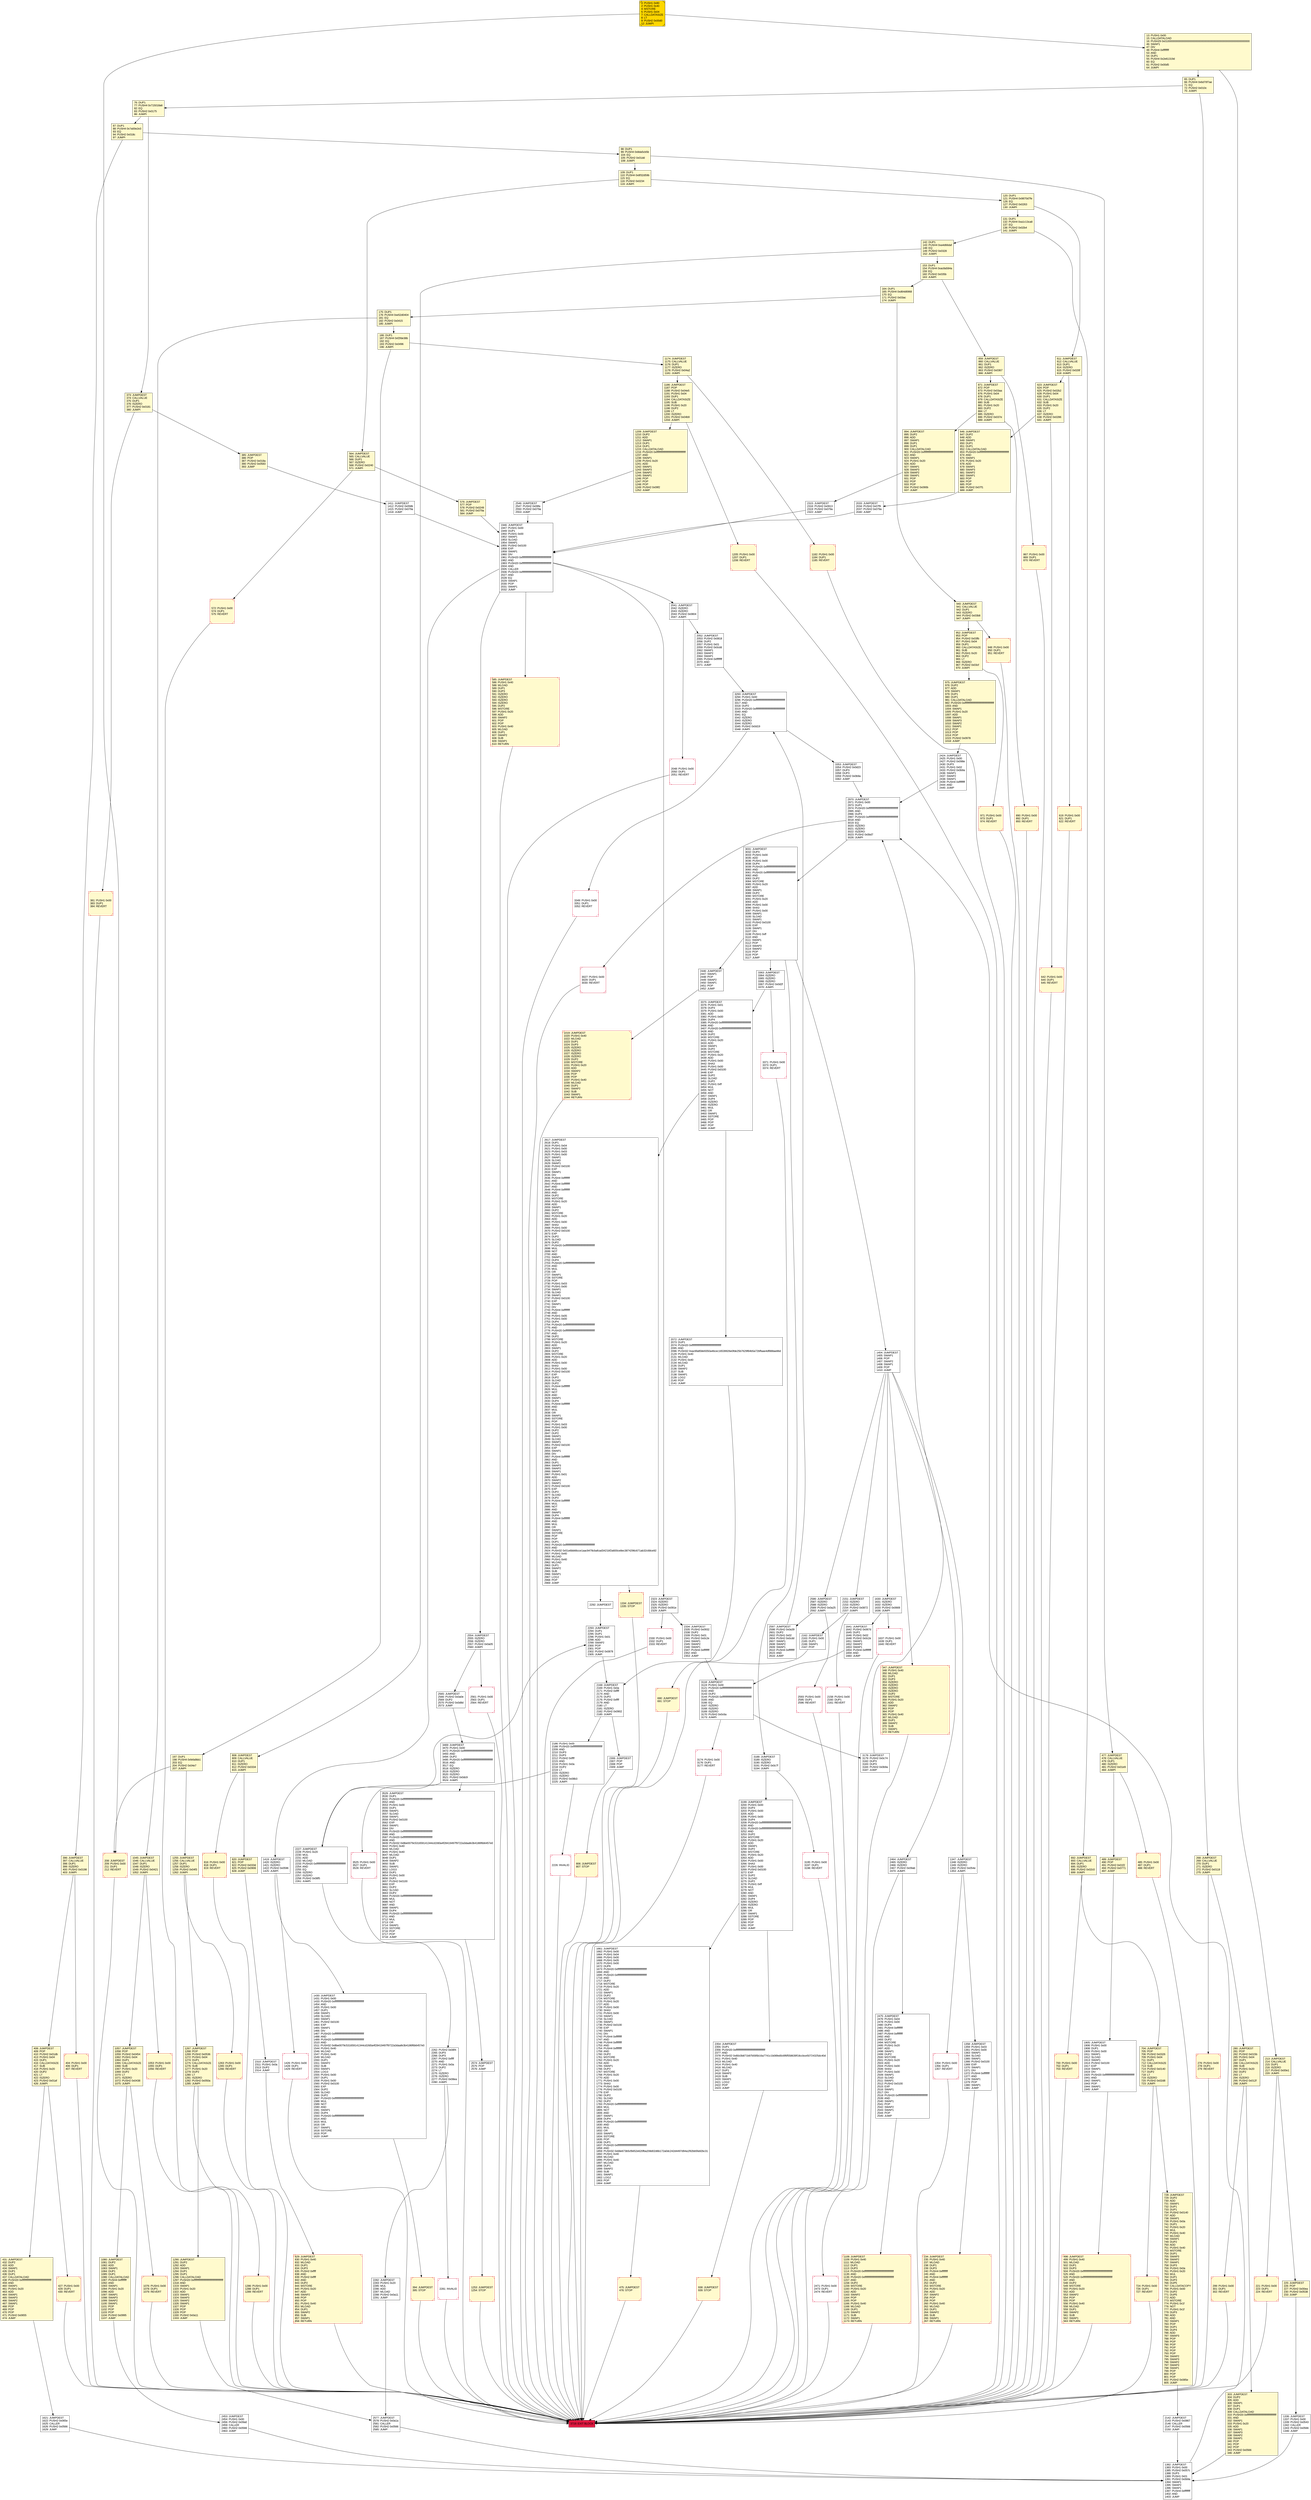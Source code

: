 digraph G {
bgcolor=transparent rankdir=UD;
node [shape=box style=filled color=black fillcolor=white fontname=arial fontcolor=black];
894 [label="894: JUMPDEST\l895: DUP2\l896: ADD\l897: SWAP1\l898: DUP1\l899: DUP1\l900: CALLDATALOAD\l901: PUSH20 0xffffffffffffffffffffffffffffffffffffffff\l922: AND\l923: SWAP1\l924: PUSH1 0x20\l926: ADD\l927: SWAP1\l928: SWAP3\l929: SWAP2\l930: SWAP1\l931: POP\l932: POP\l933: POP\l934: PUSH2 0x090b\l937: JUMP\l" fillcolor=lemonchiffon ];
2424 [label="2424: JUMPDEST\l2425: PUSH1 0x00\l2427: PUSH2 0x098e\l2430: DUP3\l2431: PUSH1 0x02\l2433: PUSH2 0x0b9a\l2436: SWAP1\l2437: SWAP2\l2438: SWAP1\l2439: PUSH4 0xffffffff\l2444: AND\l2445: JUMP\l" ];
1186 [label="1186: JUMPDEST\l1187: POP\l1188: PUSH2 0x04e5\l1191: PUSH1 0x04\l1193: DUP1\l1194: CALLDATASIZE\l1195: SUB\l1196: PUSH1 0x20\l1198: DUP2\l1199: LT\l1200: ISZERO\l1201: PUSH2 0x04b9\l1204: JUMPI\l" fillcolor=lemonchiffon ];
2471 [label="2471: PUSH1 0x00\l2473: DUP1\l2474: REVERT\l" shape=Msquare color=crimson ];
213 [label="213: JUMPDEST\l214: CALLVALUE\l215: DUP1\l216: ISZERO\l217: PUSH2 0x00e1\l220: JUMPI\l" fillcolor=lemonchiffon ];
1108 [label="1108: JUMPDEST\l1109: PUSH1 0x40\l1111: MLOAD\l1112: DUP1\l1113: DUP3\l1114: PUSH20 0xffffffffffffffffffffffffffffffffffffffff\l1135: AND\l1136: PUSH20 0xffffffffffffffffffffffffffffffffffffffff\l1157: AND\l1158: DUP2\l1159: MSTORE\l1160: PUSH1 0x20\l1162: ADD\l1163: SWAP2\l1164: POP\l1165: POP\l1166: PUSH1 0x40\l1168: MLOAD\l1169: DUP1\l1170: SWAP2\l1171: SUB\l1172: SWAP1\l1173: RETURN\l" fillcolor=lemonchiffon shape=Msquare color=crimson ];
1358 [label="1358: JUMPDEST\l1359: PUSH1 0x03\l1361: PUSH1 0x00\l1363: SWAP1\l1364: SLOAD\l1365: SWAP1\l1366: PUSH2 0x0100\l1369: EXP\l1370: SWAP1\l1371: DIV\l1372: PUSH4 0xffffffff\l1377: AND\l1378: SWAP1\l1379: POP\l1380: SWAP1\l1381: JUMP\l" ];
427 [label="427: PUSH1 0x00\l429: DUP1\l430: REVERT\l" fillcolor=lemonchiffon shape=Msquare color=crimson ];
820 [label="820: JUMPDEST\l821: POP\l822: PUSH2 0x033d\l825: PUSH2 0x0906\l828: JUMP\l" fillcolor=lemonchiffon ];
2041 [label="2041: JUMPDEST\l2042: ISZERO\l2043: ISZERO\l2044: PUSH2 0x0804\l2047: JUMPI\l" ];
2262 [label="2262: PUSH2 0x08f4\l2265: DUP3\l2266: DUP3\l2267: PUSH2 0xffff\l2270: AND\l2271: PUSH1 0x0a\l2273: DUP2\l2274: LT\l2275: ISZERO\l2276: ISZERO\l2277: PUSH2 0x08ea\l2280: JUMPI\l" ];
197 [label="197: DUP1\l198: PUSH4 0xfefa9bb1\l203: EQ\l204: PUSH2 0x04e7\l207: JUMPI\l" fillcolor=lemonchiffon ];
2226 [label="2226: INVALID\l" shape=Msquare color=crimson ];
1205 [label="1205: PUSH1 0x00\l1207: DUP1\l1208: REVERT\l" fillcolor=lemonchiffon shape=Msquare color=crimson ];
948 [label="948: PUSH1 0x00\l950: DUP1\l951: REVERT\l" fillcolor=lemonchiffon shape=Msquare color=crimson ];
2162 [label="2162: JUMPDEST\l2163: PUSH1 0x00\l2165: DUP1\l2166: SWAP1\l2167: POP\l" ];
700 [label="700: PUSH1 0x00\l702: DUP1\l703: REVERT\l" fillcolor=lemonchiffon shape=Msquare color=crimson ];
394 [label="394: JUMPDEST\l395: STOP\l" fillcolor=lemonchiffon shape=Msquare color=crimson ];
642 [label="642: PUSH1 0x00\l644: DUP1\l645: REVERT\l" fillcolor=lemonchiffon shape=Msquare color=crimson ];
1946 [label="1946: JUMPDEST\l1947: PUSH1 0x00\l1949: DUP1\l1950: PUSH1 0x00\l1952: SWAP1\l1953: SLOAD\l1954: SWAP1\l1955: PUSH2 0x0100\l1958: EXP\l1959: SWAP1\l1960: DIV\l1961: PUSH20 0xffffffffffffffffffffffffffffffffffffffff\l1982: AND\l1983: PUSH20 0xffffffffffffffffffffffffffffffffffffffff\l2004: AND\l2005: CALLER\l2006: PUSH20 0xffffffffffffffffffffffffffffffffffffffff\l2027: AND\l2028: EQ\l2029: SWAP1\l2030: POP\l2031: SWAP1\l2032: JUMP\l" ];
2072 [label="2072: JUMPDEST\l2073: DUP1\l2074: PUSH20 0xffffffffffffffffffffffffffffffffffffffff\l2095: AND\l2096: PUSH32 0xac6fa858e9350a46cec16539926e0fde25b7629f84b5a72bffaae4df888ae86d\l2129: PUSH1 0x40\l2131: MLOAD\l2132: PUSH1 0x40\l2134: MLOAD\l2135: DUP1\l2136: SWAP2\l2137: SUB\l2138: SWAP1\l2139: LOG2\l2140: POP\l2141: JUMP\l" ];
2446 [label="2446: JUMPDEST\l2447: SWAP1\l2448: POP\l2449: SWAP2\l2450: SWAP1\l2451: POP\l2452: JUMP\l" ];
859 [label="859: JUMPDEST\l860: CALLVALUE\l861: DUP1\l862: ISZERO\l863: PUSH2 0x0367\l866: JUMPI\l" fillcolor=lemonchiffon ];
225 [label="225: JUMPDEST\l226: POP\l227: PUSH2 0x00ea\l230: PUSH2 0x0538\l233: JUMP\l" fillcolor=lemonchiffon ];
690 [label="690: JUMPDEST\l691: STOP\l" fillcolor=lemonchiffon shape=Msquare color=crimson ];
2574 [label="2574: JUMPDEST\l2575: POP\l2576: JUMP\l" ];
1267 [label="1267: JUMPDEST\l1268: POP\l1269: PUSH2 0x0536\l1272: PUSH1 0x04\l1274: DUP1\l1275: CALLDATASIZE\l1276: SUB\l1277: PUSH1 0x20\l1279: DUP2\l1280: LT\l1281: ISZERO\l1282: PUSH2 0x050a\l1285: JUMPI\l" fillcolor=lemonchiffon ];
373 [label="373: JUMPDEST\l374: CALLVALUE\l375: DUP1\l376: ISZERO\l377: PUSH2 0x0181\l380: JUMPI\l" fillcolor=lemonchiffon ];
3353 [label="3353: JUMPDEST\l3354: PUSH2 0x0d23\l3357: DUP3\l3358: DUP3\l3359: PUSH2 0x0b9a\l3362: JUMP\l" ];
1174 [label="1174: JUMPDEST\l1175: CALLVALUE\l1176: DUP1\l1177: ISZERO\l1178: PUSH2 0x04a2\l1181: JUMPI\l" fillcolor=lemonchiffon ];
611 [label="611: JUMPDEST\l612: CALLVALUE\l613: DUP1\l614: ISZERO\l615: PUSH2 0x026f\l618: JUMPI\l" fillcolor=lemonchiffon ];
1426 [label="1426: PUSH1 0x00\l1428: DUP1\l1429: REVERT\l" shape=Msquare color=crimson ];
1411 [label="1411: JUMPDEST\l1412: PUSH2 0x058b\l1415: PUSH2 0x079a\l1418: JUMP\l" ];
404 [label="404: PUSH1 0x00\l406: DUP1\l407: REVERT\l" fillcolor=lemonchiffon shape=Msquare color=crimson ];
952 [label="952: JUMPDEST\l953: POP\l954: PUSH2 0x03fb\l957: PUSH1 0x04\l959: DUP1\l960: CALLDATASIZE\l961: SUB\l962: PUSH1 0x20\l964: DUP2\l965: LT\l966: ISZERO\l967: PUSH2 0x03cf\l970: JUMPI\l" fillcolor=lemonchiffon ];
2292 [label="2292: JUMPDEST\l" ];
268 [label="268: JUMPDEST\l269: CALLVALUE\l270: DUP1\l271: ISZERO\l272: PUSH2 0x0118\l275: JUMPI\l" fillcolor=lemonchiffon ];
109 [label="109: DUP1\l110: PUSH4 0x8f32d59b\l115: EQ\l116: PUSH2 0x0234\l119: JUMPI\l" fillcolor=lemonchiffon ];
576 [label="576: JUMPDEST\l577: POP\l578: PUSH2 0x0249\l581: PUSH2 0x079a\l584: JUMP\l" fillcolor=lemonchiffon ];
938 [label="938: JUMPDEST\l939: STOP\l" fillcolor=lemonchiffon shape=Msquare color=crimson ];
1290 [label="1290: JUMPDEST\l1291: DUP2\l1292: ADD\l1293: SWAP1\l1294: DUP1\l1295: DUP1\l1296: CALLDATALOAD\l1297: PUSH20 0xffffffffffffffffffffffffffffffffffffffff\l1318: AND\l1319: SWAP1\l1320: PUSH1 0x20\l1322: ADD\l1323: SWAP1\l1324: SWAP3\l1325: SWAP2\l1326: SWAP1\l1327: POP\l1328: POP\l1329: POP\l1330: PUSH2 0x0a11\l1333: JUMP\l" fillcolor=lemonchiffon ];
1182 [label="1182: PUSH1 0x00\l1184: DUP1\l1185: REVERT\l" fillcolor=lemonchiffon shape=Msquare color=crimson ];
65 [label="65: DUP1\l66: PUSH4 0x6d70f7ae\l71: EQ\l72: PUSH2 0x010c\l75: JUMPI\l" fillcolor=lemonchiffon ];
975 [label="975: JUMPDEST\l976: DUP2\l977: ADD\l978: SWAP1\l979: DUP1\l980: DUP1\l981: CALLDATALOAD\l982: PUSH20 0xffffffffffffffffffffffffffffffffffffffff\l1003: AND\l1004: SWAP1\l1005: PUSH1 0x20\l1007: ADD\l1008: SWAP1\l1009: SWAP3\l1010: SWAP2\l1011: SWAP1\l1012: POP\l1013: POP\l1014: POP\l1015: PUSH2 0x0978\l1018: JUMP\l" fillcolor=lemonchiffon ];
485 [label="485: PUSH1 0x00\l487: DUP1\l488: REVERT\l" fillcolor=lemonchiffon shape=Msquare color=crimson ];
2475 [label="2475: JUMPDEST\l2476: PUSH1 0x04\l2478: PUSH1 0x00\l2480: DUP4\l2481: PUSH4 0xffffffff\l2486: AND\l2487: PUSH4 0xffffffff\l2492: AND\l2493: DUP2\l2494: MSTORE\l2495: PUSH1 0x20\l2497: ADD\l2498: SWAP1\l2499: DUP2\l2500: MSTORE\l2501: PUSH1 0x20\l2503: ADD\l2504: PUSH1 0x00\l2506: SHA3\l2507: PUSH1 0x00\l2509: SWAP1\l2510: SLOAD\l2511: SWAP1\l2512: PUSH2 0x0100\l2515: EXP\l2516: SWAP1\l2517: DIV\l2518: PUSH20 0xffffffffffffffffffffffffffffffffffffffff\l2539: AND\l2540: SWAP1\l2541: POP\l2542: SWAP2\l2543: SWAP1\l2544: POP\l2545: JUMP\l" ];
234 [label="234: JUMPDEST\l235: PUSH1 0x40\l237: MLOAD\l238: DUP1\l239: DUP3\l240: PUSH4 0xffffffff\l245: AND\l246: PUSH4 0xffffffff\l251: AND\l252: DUP2\l253: MSTORE\l254: PUSH1 0x20\l256: ADD\l257: SWAP2\l258: POP\l259: POP\l260: PUSH1 0x40\l262: MLOAD\l263: DUP1\l264: SWAP2\l265: SUB\l266: SWAP1\l267: RETURN\l" fillcolor=lemonchiffon shape=Msquare color=crimson ];
2306 [label="2306: JUMPDEST\l2307: POP\l2308: POP\l2309: JUMP\l" ];
186 [label="186: DUP1\l187: PUSH4 0xf2fde38b\l192: EQ\l193: PUSH2 0x0496\l196: JUMPI\l" fillcolor=lemonchiffon ];
1057 [label="1057: JUMPDEST\l1058: POP\l1059: PUSH2 0x0454\l1062: PUSH1 0x04\l1064: DUP1\l1065: CALLDATASIZE\l1066: SUB\l1067: PUSH1 0x20\l1069: DUP2\l1070: LT\l1071: ISZERO\l1072: PUSH2 0x0438\l1075: JUMPI\l" fillcolor=lemonchiffon ];
1263 [label="1263: PUSH1 0x00\l1265: DUP1\l1266: REVERT\l" fillcolor=lemonchiffon shape=Msquare color=crimson ];
475 [label="475: JUMPDEST\l476: STOP\l" fillcolor=lemonchiffon shape=Msquare color=crimson ];
3031 [label="3031: JUMPDEST\l3032: DUP3\l3033: PUSH1 0x00\l3035: ADD\l3036: PUSH1 0x00\l3038: DUP4\l3039: PUSH20 0xffffffffffffffffffffffffffffffffffffffff\l3060: AND\l3061: PUSH20 0xffffffffffffffffffffffffffffffffffffffff\l3082: AND\l3083: DUP2\l3084: MSTORE\l3085: PUSH1 0x20\l3087: ADD\l3088: SWAP1\l3089: DUP2\l3090: MSTORE\l3091: PUSH1 0x20\l3093: ADD\l3094: PUSH1 0x00\l3096: SHA3\l3097: PUSH1 0x00\l3099: SWAP1\l3100: SLOAD\l3101: SWAP1\l3102: PUSH2 0x0100\l3105: EXP\l3106: SWAP1\l3107: DIV\l3108: PUSH1 0xff\l3110: AND\l3111: SWAP1\l3112: POP\l3113: SWAP3\l3114: SWAP2\l3115: POP\l3116: POP\l3117: JUMP\l" ];
1661 [label="1661: JUMPDEST\l1662: PUSH1 0x00\l1664: PUSH1 0x04\l1666: PUSH1 0x00\l1668: PUSH1 0x05\l1670: PUSH1 0x00\l1672: DUP6\l1673: PUSH20 0xffffffffffffffffffffffffffffffffffffffff\l1694: AND\l1695: PUSH20 0xffffffffffffffffffffffffffffffffffffffff\l1716: AND\l1717: DUP2\l1718: MSTORE\l1719: PUSH1 0x20\l1721: ADD\l1722: SWAP1\l1723: DUP2\l1724: MSTORE\l1725: PUSH1 0x20\l1727: ADD\l1728: PUSH1 0x00\l1730: SHA3\l1731: PUSH1 0x00\l1733: SWAP1\l1734: SLOAD\l1735: SWAP1\l1736: PUSH2 0x0100\l1739: EXP\l1740: SWAP1\l1741: DIV\l1742: PUSH4 0xffffffff\l1747: AND\l1748: PUSH4 0xffffffff\l1753: AND\l1754: PUSH4 0xffffffff\l1759: AND\l1760: DUP2\l1761: MSTORE\l1762: PUSH1 0x20\l1764: ADD\l1765: SWAP1\l1766: DUP2\l1767: MSTORE\l1768: PUSH1 0x20\l1770: ADD\l1771: PUSH1 0x00\l1773: SHA3\l1774: PUSH1 0x00\l1776: PUSH2 0x0100\l1779: EXP\l1780: DUP2\l1781: SLOAD\l1782: DUP2\l1783: PUSH20 0xffffffffffffffffffffffffffffffffffffffff\l1804: MUL\l1805: NOT\l1806: AND\l1807: SWAP1\l1808: DUP4\l1809: PUSH20 0xffffffffffffffffffffffffffffffffffffffff\l1830: AND\l1831: MUL\l1832: OR\l1833: SWAP1\l1834: SSTORE\l1835: POP\l1836: DUP1\l1837: PUSH20 0xffffffffffffffffffffffffffffffffffffffff\l1858: AND\l1859: PUSH32 0x68e673b5cfb652e620fba208d02d6b172a0dc242d4497d94a1f92bb5fa92bc31\l1892: PUSH1 0x40\l1894: MLOAD\l1895: PUSH1 0x40\l1897: MLOAD\l1898: DUP1\l1899: SWAP2\l1900: SUB\l1901: SWAP1\l1902: LOG2\l1903: POP\l1904: JUMP\l" ];
2293 [label="2293: JUMPDEST\l2294: DUP1\l2295: DUP1\l2296: PUSH1 0x01\l2298: ADD\l2299: SWAP2\l2300: POP\l2301: POP\l2302: PUSH2 0x0878\l2305: JUMP\l" ];
2546 [label="2546: JUMPDEST\l2547: PUSH2 0x09fa\l2550: PUSH2 0x079a\l2553: JUMP\l" ];
2142 [label="2142: JUMPDEST\l2143: PUSH2 0x0867\l2146: CALLER\l2147: PUSH2 0x0566\l2150: JUMP\l" ];
2281 [label="2281: INVALID\l" shape=Msquare color=crimson ];
1336 [label="1336: JUMPDEST\l1337: PUSH1 0x00\l1339: PUSH2 0x0543\l1342: CALLER\l1343: PUSH2 0x0566\l1346: JUMP\l" ];
3199 [label="3199: JUMPDEST\l3200: PUSH1 0x00\l3202: DUP3\l3203: PUSH1 0x00\l3205: ADD\l3206: PUSH1 0x00\l3208: DUP4\l3209: PUSH20 0xffffffffffffffffffffffffffffffffffffffff\l3230: AND\l3231: PUSH20 0xffffffffffffffffffffffffffffffffffffffff\l3252: AND\l3253: DUP2\l3254: MSTORE\l3255: PUSH1 0x20\l3257: ADD\l3258: SWAP1\l3259: DUP2\l3260: MSTORE\l3261: PUSH1 0x20\l3263: ADD\l3264: PUSH1 0x00\l3266: SHA3\l3267: PUSH1 0x00\l3269: PUSH2 0x0100\l3272: EXP\l3273: DUP2\l3274: SLOAD\l3275: DUP2\l3276: PUSH1 0xff\l3278: MUL\l3279: NOT\l3280: AND\l3281: SWAP1\l3282: DUP4\l3283: ISZERO\l3284: ISZERO\l3285: MUL\l3286: OR\l3287: SWAP1\l3288: SSTORE\l3289: POP\l3290: POP\l3291: POP\l3292: JUMP\l" ];
2554 [label="2554: JUMPDEST\l2555: ISZERO\l2556: ISZERO\l2557: PUSH2 0x0a05\l2560: JUMPI\l" ];
0 [label="0: PUSH1 0x80\l2: PUSH1 0x40\l4: MSTORE\l5: PUSH1 0x04\l7: CALLDATASIZE\l8: LT\l9: PUSH2 0x00d0\l12: JUMPI\l" fillcolor=lemonchiffon shape=Msquare fillcolor=gold ];
3525 [label="3525: PUSH1 0x00\l3527: DUP1\l3528: REVERT\l" shape=Msquare color=crimson ];
2565 [label="2565: JUMPDEST\l2566: PUSH2 0x0a0e\l2569: DUP2\l2570: PUSH2 0x0d8d\l2573: JUMP\l" ];
347 [label="347: JUMPDEST\l348: PUSH1 0x40\l350: MLOAD\l351: DUP1\l352: DUP3\l353: ISZERO\l354: ISZERO\l355: ISZERO\l356: ISZERO\l357: DUP2\l358: MSTORE\l359: PUSH1 0x20\l361: ADD\l362: SWAP2\l363: POP\l364: POP\l365: PUSH1 0x40\l367: MLOAD\l368: DUP1\l369: SWAP2\l370: SUB\l371: SWAP1\l372: RETURN\l" fillcolor=lemonchiffon shape=Msquare color=crimson ];
2033 [label="2033: JUMPDEST\l2034: PUSH2 0x07f9\l2037: PUSH2 0x079a\l2040: JUMP\l" ];
971 [label="971: PUSH1 0x00\l973: DUP1\l974: REVERT\l" fillcolor=lemonchiffon shape=Msquare color=crimson ];
829 [label="829: JUMPDEST\l830: PUSH1 0x40\l832: MLOAD\l833: DUP1\l834: DUP3\l835: PUSH2 0xffff\l838: AND\l839: PUSH2 0xffff\l842: AND\l843: DUP2\l844: MSTORE\l845: PUSH1 0x20\l847: ADD\l848: SWAP2\l849: POP\l850: POP\l851: PUSH1 0x40\l853: MLOAD\l854: DUP1\l855: SWAP2\l856: SUB\l857: SWAP1\l858: RETURN\l" fillcolor=lemonchiffon shape=Msquare color=crimson ];
3469 [label="3469: JUMPDEST\l3470: PUSH1 0x00\l3472: PUSH20 0xffffffffffffffffffffffffffffffffffffffff\l3493: AND\l3494: DUP2\l3495: PUSH20 0xffffffffffffffffffffffffffffffffffffffff\l3516: AND\l3517: EQ\l3518: ISZERO\l3519: ISZERO\l3520: ISZERO\l3521: PUSH2 0x0dc9\l3524: JUMPI\l" ];
2617 [label="2617: JUMPDEST\l2618: DUP1\l2619: PUSH1 0x04\l2621: PUSH1 0x00\l2623: PUSH1 0x03\l2625: PUSH1 0x00\l2627: SWAP1\l2628: SLOAD\l2629: SWAP1\l2630: PUSH2 0x0100\l2633: EXP\l2634: SWAP1\l2635: DIV\l2636: PUSH4 0xffffffff\l2641: AND\l2642: PUSH4 0xffffffff\l2647: AND\l2648: PUSH4 0xffffffff\l2653: AND\l2654: DUP2\l2655: MSTORE\l2656: PUSH1 0x20\l2658: ADD\l2659: SWAP1\l2660: DUP2\l2661: MSTORE\l2662: PUSH1 0x20\l2664: ADD\l2665: PUSH1 0x00\l2667: SHA3\l2668: PUSH1 0x00\l2670: PUSH2 0x0100\l2673: EXP\l2674: DUP2\l2675: SLOAD\l2676: DUP2\l2677: PUSH20 0xffffffffffffffffffffffffffffffffffffffff\l2698: MUL\l2699: NOT\l2700: AND\l2701: SWAP1\l2702: DUP4\l2703: PUSH20 0xffffffffffffffffffffffffffffffffffffffff\l2724: AND\l2725: MUL\l2726: OR\l2727: SWAP1\l2728: SSTORE\l2729: POP\l2730: PUSH1 0x03\l2732: PUSH1 0x00\l2734: SWAP1\l2735: SLOAD\l2736: SWAP1\l2737: PUSH2 0x0100\l2740: EXP\l2741: SWAP1\l2742: DIV\l2743: PUSH4 0xffffffff\l2748: AND\l2749: PUSH1 0x05\l2751: PUSH1 0x00\l2753: DUP4\l2754: PUSH20 0xffffffffffffffffffffffffffffffffffffffff\l2775: AND\l2776: PUSH20 0xffffffffffffffffffffffffffffffffffffffff\l2797: AND\l2798: DUP2\l2799: MSTORE\l2800: PUSH1 0x20\l2802: ADD\l2803: SWAP1\l2804: DUP2\l2805: MSTORE\l2806: PUSH1 0x20\l2808: ADD\l2809: PUSH1 0x00\l2811: SHA3\l2812: PUSH1 0x00\l2814: PUSH2 0x0100\l2817: EXP\l2818: DUP2\l2819: SLOAD\l2820: DUP2\l2821: PUSH4 0xffffffff\l2826: MUL\l2827: NOT\l2828: AND\l2829: SWAP1\l2830: DUP4\l2831: PUSH4 0xffffffff\l2836: AND\l2837: MUL\l2838: OR\l2839: SWAP1\l2840: SSTORE\l2841: POP\l2842: PUSH1 0x03\l2844: PUSH1 0x00\l2846: DUP2\l2847: DUP2\l2848: SWAP1\l2849: SLOAD\l2850: SWAP1\l2851: PUSH2 0x0100\l2854: EXP\l2855: SWAP1\l2856: DIV\l2857: PUSH4 0xffffffff\l2862: AND\l2863: DUP1\l2864: SWAP3\l2865: SWAP2\l2866: SWAP1\l2867: PUSH1 0x01\l2869: ADD\l2870: SWAP2\l2871: SWAP1\l2872: PUSH2 0x0100\l2875: EXP\l2876: DUP2\l2877: SLOAD\l2878: DUP2\l2879: PUSH4 0xffffffff\l2884: MUL\l2885: NOT\l2886: AND\l2887: SWAP1\l2888: DUP4\l2889: PUSH4 0xffffffff\l2894: AND\l2895: MUL\l2896: OR\l2897: SWAP1\l2898: SSTORE\l2899: POP\l2900: POP\l2901: DUP1\l2902: PUSH20 0xffffffffffffffffffffffffffffffffffffffff\l2923: AND\l2924: PUSH32 0x51e6bb66cce1aac9478cbafcad3421bf2a600ce8ec3874296c671ab32c68ce92\l2957: PUSH1 0x40\l2959: MLOAD\l2960: PUSH1 0x40\l2962: MLOAD\l2963: DUP1\l2964: SWAP2\l2965: SUB\l2966: SWAP1\l2967: LOG2\l2968: POP\l2969: JUMP\l" ];
1382 [label="1382: JUMPDEST\l1383: PUSH1 0x00\l1385: PUSH2 0x057c\l1388: DUP3\l1389: PUSH1 0x01\l1391: PUSH2 0x0b9a\l1394: SWAP1\l1395: SWAP2\l1396: SWAP1\l1397: PUSH4 0xffffffff\l1402: AND\l1403: JUMP\l" ];
3188 [label="3188: JUMPDEST\l3189: ISZERO\l3190: ISZERO\l3191: PUSH2 0x0c7f\l3194: JUMPI\l" ];
120 [label="120: DUP1\l121: PUSH4 0x9870d7fe\l126: EQ\l127: PUSH2 0x0263\l130: JUMPI\l" fillcolor=lemonchiffon ];
1621 [label="1621: JUMPDEST\l1622: PUSH2 0x065e\l1625: CALLER\l1626: PUSH2 0x0566\l1629: JUMP\l" ];
1253 [label="1253: JUMPDEST\l1254: STOP\l" fillcolor=lemonchiffon shape=Msquare color=crimson ];
2586 [label="2586: JUMPDEST\l2587: ISZERO\l2588: ISZERO\l2589: PUSH2 0x0a25\l2592: JUMPI\l" ];
3027 [label="3027: PUSH1 0x00\l3029: DUP1\l3030: REVERT\l" shape=Msquare color=crimson ];
76 [label="76: DUP1\l77: PUSH4 0x715018a6\l82: EQ\l83: PUSH2 0x0175\l86: JUMPI\l" fillcolor=lemonchiffon ];
585 [label="585: JUMPDEST\l586: PUSH1 0x40\l588: MLOAD\l589: DUP1\l590: DUP3\l591: ISZERO\l592: ISZERO\l593: ISZERO\l594: ISZERO\l595: DUP2\l596: MSTORE\l597: PUSH1 0x20\l599: ADD\l600: SWAP2\l601: POP\l602: POP\l603: PUSH1 0x40\l605: MLOAD\l606: DUP1\l607: SWAP2\l608: SUB\l609: SWAP1\l610: RETURN\l" fillcolor=lemonchiffon shape=Msquare color=crimson ];
724 [label="724: PUSH1 0x00\l726: DUP1\l727: REVERT\l" fillcolor=lemonchiffon shape=Msquare color=crimson ];
3363 [label="3363: JUMPDEST\l3364: ISZERO\l3365: ISZERO\l3366: ISZERO\l3367: PUSH2 0x0d2f\l3370: JUMPI\l" ];
221 [label="221: PUSH1 0x00\l223: DUP1\l224: REVERT\l" fillcolor=lemonchiffon shape=Msquare color=crimson ];
303 [label="303: JUMPDEST\l304: DUP2\l305: ADD\l306: SWAP1\l307: DUP1\l308: DUP1\l309: CALLDATALOAD\l310: PUSH20 0xffffffffffffffffffffffffffffffffffffffff\l331: AND\l332: SWAP1\l333: PUSH1 0x20\l335: ADD\l336: SWAP1\l337: SWAP3\l338: SWAP2\l339: SWAP1\l340: POP\l341: POP\l342: POP\l343: PUSH2 0x0566\l346: JUMP\l" fillcolor=lemonchiffon ];
2310 [label="2310: JUMPDEST\l2311: PUSH1 0x0a\l2313: DUP2\l2314: JUMP\l" ];
2315 [label="2315: JUMPDEST\l2316: PUSH2 0x0913\l2319: PUSH2 0x079a\l2322: JUMP\l" ];
2593 [label="2593: PUSH1 0x00\l2595: DUP1\l2596: REVERT\l" shape=Msquare color=crimson ];
2970 [label="2970: JUMPDEST\l2971: PUSH1 0x00\l2973: DUP1\l2974: PUSH20 0xffffffffffffffffffffffffffffffffffffffff\l2995: AND\l2996: DUP3\l2997: PUSH20 0xffffffffffffffffffffffffffffffffffffffff\l3018: AND\l3019: EQ\l3020: ISZERO\l3021: ISZERO\l3022: ISZERO\l3023: PUSH2 0x0bd7\l3026: JUMPI\l" ];
940 [label="940: JUMPDEST\l941: CALLVALUE\l942: DUP1\l943: ISZERO\l944: PUSH2 0x03b8\l947: JUMPI\l" fillcolor=lemonchiffon ];
2168 [label="2168: JUMPDEST\l2169: PUSH1 0x0a\l2171: PUSH2 0xffff\l2174: AND\l2175: DUP2\l2176: PUSH2 0xffff\l2179: AND\l2180: LT\l2181: ISZERO\l2182: PUSH2 0x0902\l2185: JUMPI\l" ];
3719 [label="3719: EXIT BLOCK\l" fillcolor=crimson ];
704 [label="704: JUMPDEST\l705: POP\l706: PUSH2 0x0326\l709: PUSH1 0x04\l711: DUP1\l712: CALLDATASIZE\l713: SUB\l714: PUSH2 0x0140\l717: DUP2\l718: LT\l719: ISZERO\l720: PUSH2 0x02d8\l723: JUMPI\l" fillcolor=lemonchiffon ];
299 [label="299: PUSH1 0x00\l301: DUP1\l302: REVERT\l" fillcolor=lemonchiffon shape=Msquare color=crimson ];
3371 [label="3371: PUSH1 0x00\l3373: DUP1\l3374: REVERT\l" shape=Msquare color=crimson ];
1080 [label="1080: JUMPDEST\l1081: DUP2\l1082: ADD\l1083: SWAP1\l1084: DUP1\l1085: DUP1\l1086: CALLDATALOAD\l1087: PUSH4 0xffffffff\l1092: AND\l1093: SWAP1\l1094: PUSH1 0x20\l1096: ADD\l1097: SWAP1\l1098: SWAP3\l1099: SWAP2\l1100: SWAP1\l1101: POP\l1102: POP\l1103: POP\l1104: PUSH2 0x0995\l1107: JUMP\l" fillcolor=lemonchiffon ];
477 [label="477: JUMPDEST\l478: CALLVALUE\l479: DUP1\l480: ISZERO\l481: PUSH2 0x01e9\l484: JUMPI\l" fillcolor=lemonchiffon ];
816 [label="816: PUSH1 0x00\l818: DUP1\l819: REVERT\l" fillcolor=lemonchiffon shape=Msquare color=crimson ];
431 [label="431: JUMPDEST\l432: DUP2\l433: ADD\l434: SWAP1\l435: DUP1\l436: DUP1\l437: CALLDATALOAD\l438: PUSH20 0xffffffffffffffffffffffffffffffffffffffff\l459: AND\l460: SWAP1\l461: PUSH1 0x20\l463: ADD\l464: SWAP1\l465: SWAP3\l466: SWAP2\l467: SWAP1\l468: POP\l469: POP\l470: POP\l471: PUSH2 0x0655\l474: JUMP\l" fillcolor=lemonchiffon ];
871 [label="871: JUMPDEST\l872: POP\l873: PUSH2 0x03aa\l876: PUSH1 0x04\l878: DUP1\l879: CALLDATASIZE\l880: SUB\l881: PUSH1 0x20\l883: DUP2\l884: LT\l885: ISZERO\l886: PUSH2 0x037e\l889: JUMPI\l" fillcolor=lemonchiffon ];
1076 [label="1076: PUSH1 0x00\l1078: DUP1\l1079: REVERT\l" fillcolor=lemonchiffon shape=Msquare color=crimson ];
2227 [label="2227: JUMPDEST\l2228: PUSH1 0x20\l2230: MUL\l2231: ADD\l2232: MLOAD\l2233: PUSH20 0xffffffffffffffffffffffffffffffffffffffff\l2254: AND\l2255: EQ\l2256: ISZERO\l2257: ISZERO\l2258: PUSH2 0x08f5\l2261: JUMPI\l" ];
13 [label="13: PUSH1 0x00\l15: CALLDATALOAD\l16: PUSH29 0x0100000000000000000000000000000000000000000000000000000000\l46: SWAP1\l47: DIV\l48: PUSH4 0xffffffff\l53: AND\l54: DUP1\l55: PUSH4 0x2e61319d\l60: EQ\l61: PUSH2 0x00d5\l64: JUMPI\l" fillcolor=lemonchiffon ];
572 [label="572: PUSH1 0x00\l574: DUP1\l575: REVERT\l" fillcolor=lemonchiffon shape=Msquare color=crimson ];
175 [label="175: DUP1\l176: PUSH4 0xe52d0404\l181: EQ\l182: PUSH2 0x0415\l185: JUMPI\l" fillcolor=lemonchiffon ];
2561 [label="2561: PUSH1 0x00\l2563: DUP1\l2564: REVERT\l" shape=Msquare color=crimson ];
280 [label="280: JUMPDEST\l281: POP\l282: PUSH2 0x015b\l285: PUSH1 0x04\l287: DUP1\l288: CALLDATASIZE\l289: SUB\l290: PUSH1 0x20\l292: DUP2\l293: LT\l294: ISZERO\l295: PUSH2 0x012f\l298: JUMPI\l" fillcolor=lemonchiffon ];
498 [label="498: JUMPDEST\l499: PUSH1 0x40\l501: MLOAD\l502: DUP1\l503: DUP3\l504: PUSH20 0xffffffffffffffffffffffffffffffffffffffff\l525: AND\l526: PUSH20 0xffffffffffffffffffffffffffffffffffffffff\l547: AND\l548: DUP2\l549: MSTORE\l550: PUSH1 0x20\l552: ADD\l553: SWAP2\l554: POP\l555: POP\l556: PUSH1 0x40\l558: MLOAD\l559: DUP1\l560: SWAP2\l561: SUB\l562: SWAP1\l563: RETURN\l" fillcolor=lemonchiffon shape=Msquare color=crimson ];
2048 [label="2048: PUSH1 0x00\l2050: DUP1\l2051: REVERT\l" shape=Msquare color=crimson ];
1334 [label="1334: JUMPDEST\l1335: STOP\l" fillcolor=lemonchiffon shape=Msquare color=crimson ];
3178 [label="3178: JUMPDEST\l3179: PUSH2 0x0c74\l3182: DUP3\l3183: DUP3\l3184: PUSH2 0x0b9a\l3187: JUMP\l" ];
1286 [label="1286: PUSH1 0x00\l1288: DUP1\l1289: REVERT\l" fillcolor=lemonchiffon shape=Msquare color=crimson ];
385 [label="385: JUMPDEST\l386: POP\l387: PUSH2 0x018a\l390: PUSH2 0x0583\l393: JUMP\l" fillcolor=lemonchiffon ];
98 [label="98: DUP1\l99: PUSH4 0x8da5cb5b\l104: EQ\l105: PUSH2 0x01dd\l108: JUMPI\l" fillcolor=lemonchiffon ];
3293 [label="3293: JUMPDEST\l3294: PUSH1 0x00\l3296: PUSH20 0xffffffffffffffffffffffffffffffffffffffff\l3317: AND\l3318: DUP2\l3319: PUSH20 0xffffffffffffffffffffffffffffffffffffffff\l3340: AND\l3341: EQ\l3342: ISZERO\l3343: ISZERO\l3344: ISZERO\l3345: PUSH2 0x0d19\l3348: JUMPI\l" ];
806 [label="806: JUMPDEST\l807: STOP\l" fillcolor=lemonchiffon shape=Msquare color=crimson ];
3349 [label="3349: PUSH1 0x00\l3351: DUP1\l3352: REVERT\l" shape=Msquare color=crimson ];
276 [label="276: PUSH1 0x00\l278: DUP1\l279: REVERT\l" fillcolor=lemonchiffon shape=Msquare color=crimson ];
808 [label="808: JUMPDEST\l809: CALLVALUE\l810: DUP1\l811: ISZERO\l812: PUSH2 0x0334\l815: JUMPI\l" fillcolor=lemonchiffon ];
396 [label="396: JUMPDEST\l397: CALLVALUE\l398: DUP1\l399: ISZERO\l400: PUSH2 0x0198\l403: JUMPI\l" fillcolor=lemonchiffon ];
2577 [label="2577: JUMPDEST\l2578: PUSH2 0x0a1a\l2581: CALLER\l2582: PUSH2 0x0566\l2585: JUMP\l" ];
1430 [label="1430: JUMPDEST\l1431: PUSH1 0x00\l1433: PUSH20 0xffffffffffffffffffffffffffffffffffffffff\l1454: AND\l1455: PUSH1 0x00\l1457: DUP1\l1458: SWAP1\l1459: SLOAD\l1460: SWAP1\l1461: PUSH2 0x0100\l1464: EXP\l1465: SWAP1\l1466: DIV\l1467: PUSH20 0xffffffffffffffffffffffffffffffffffffffff\l1488: AND\l1489: PUSH20 0xffffffffffffffffffffffffffffffffffffffff\l1510: AND\l1511: PUSH32 0x8be0079c531659141344cd1fd0a4f28419497f9722a3daafe3b4186f6b6457e0\l1544: PUSH1 0x40\l1546: MLOAD\l1547: PUSH1 0x40\l1549: MLOAD\l1550: DUP1\l1551: SWAP2\l1552: SUB\l1553: SWAP1\l1554: LOG3\l1555: PUSH1 0x00\l1557: DUP1\l1558: PUSH1 0x00\l1560: PUSH2 0x0100\l1563: EXP\l1564: DUP2\l1565: SLOAD\l1566: DUP2\l1567: PUSH20 0xffffffffffffffffffffffffffffffffffffffff\l1588: MUL\l1589: NOT\l1590: AND\l1591: SWAP1\l1592: DUP4\l1593: PUSH20 0xffffffffffffffffffffffffffffffffffffffff\l1614: AND\l1615: MUL\l1616: OR\l1617: SWAP1\l1618: SSTORE\l1619: POP\l1620: JUMP\l" ];
1419 [label="1419: JUMPDEST\l1420: ISZERO\l1421: ISZERO\l1422: PUSH2 0x0596\l1425: JUMPI\l" ];
2330 [label="2330: PUSH1 0x00\l2332: DUP1\l2333: REVERT\l" shape=Msquare color=crimson ];
3529 [label="3529: JUMPDEST\l3530: DUP1\l3531: PUSH20 0xffffffffffffffffffffffffffffffffffffffff\l3552: AND\l3553: PUSH1 0x00\l3555: DUP1\l3556: SWAP1\l3557: SLOAD\l3558: SWAP1\l3559: PUSH2 0x0100\l3562: EXP\l3563: SWAP1\l3564: DIV\l3565: PUSH20 0xffffffffffffffffffffffffffffffffffffffff\l3586: AND\l3587: PUSH20 0xffffffffffffffffffffffffffffffffffffffff\l3608: AND\l3609: PUSH32 0x8be0079c531659141344cd1fd0a4f28419497f9722a3daafe3b4186f6b6457e0\l3642: PUSH1 0x40\l3644: MLOAD\l3645: PUSH1 0x40\l3647: MLOAD\l3648: DUP1\l3649: SWAP2\l3650: SUB\l3651: SWAP1\l3652: LOG3\l3653: DUP1\l3654: PUSH1 0x00\l3656: DUP1\l3657: PUSH2 0x0100\l3660: EXP\l3661: DUP2\l3662: SLOAD\l3663: DUP2\l3664: PUSH20 0xffffffffffffffffffffffffffffffffffffffff\l3685: MUL\l3686: NOT\l3687: AND\l3688: SWAP1\l3689: DUP4\l3690: PUSH20 0xffffffffffffffffffffffffffffffffffffffff\l3711: AND\l3712: MUL\l3713: OR\l3714: SWAP1\l3715: SSTORE\l3716: POP\l3717: POP\l3718: JUMP\l" ];
1053 [label="1053: PUSH1 0x00\l1055: DUP1\l1056: REVERT\l" fillcolor=lemonchiffon shape=Msquare color=crimson ];
2334 [label="2334: JUMPDEST\l2335: PUSH2 0x0932\l2338: DUP2\l2339: PUSH1 0x01\l2341: PUSH2 0x0c2e\l2344: SWAP1\l2345: SWAP2\l2346: SWAP1\l2347: PUSH4 0xffffffff\l2352: AND\l2353: JUMP\l" ];
867 [label="867: PUSH1 0x00\l869: DUP1\l870: REVERT\l" fillcolor=lemonchiffon shape=Msquare color=crimson ];
2597 [label="2597: JUMPDEST\l2598: PUSH2 0x0a39\l2601: DUP2\l2602: PUSH1 0x02\l2604: PUSH2 0x0cdd\l2607: SWAP1\l2608: SWAP2\l2609: SWAP1\l2610: PUSH4 0xffffffff\l2615: AND\l2616: JUMP\l" ];
1637 [label="1637: PUSH1 0x00\l1639: DUP1\l1640: REVERT\l" shape=Msquare color=crimson ];
2323 [label="2323: JUMPDEST\l2324: ISZERO\l2325: ISZERO\l2326: PUSH2 0x091e\l2329: JUMPI\l" ];
1019 [label="1019: JUMPDEST\l1020: PUSH1 0x40\l1022: MLOAD\l1023: DUP1\l1024: DUP3\l1025: ISZERO\l1026: ISZERO\l1027: ISZERO\l1028: ISZERO\l1029: DUP2\l1030: MSTORE\l1031: PUSH1 0x20\l1033: ADD\l1034: SWAP2\l1035: POP\l1036: POP\l1037: PUSH1 0x40\l1039: MLOAD\l1040: DUP1\l1041: SWAP2\l1042: SUB\l1043: SWAP1\l1044: RETURN\l" fillcolor=lemonchiffon shape=Msquare color=crimson ];
3174 [label="3174: PUSH1 0x00\l3176: DUP1\l3177: REVERT\l" shape=Msquare color=crimson ];
1347 [label="1347: JUMPDEST\l1348: ISZERO\l1349: ISZERO\l1350: PUSH2 0x054e\l1353: JUMPI\l" ];
2282 [label="2282: JUMPDEST\l2283: PUSH1 0x20\l2285: MUL\l2286: ADD\l2287: MLOAD\l2288: PUSH2 0x0a11\l2291: JUMP\l" ];
619 [label="619: PUSH1 0x00\l621: DUP1\l622: REVERT\l" fillcolor=lemonchiffon shape=Msquare color=crimson ];
3375 [label="3375: JUMPDEST\l3376: PUSH1 0x01\l3378: DUP3\l3379: PUSH1 0x00\l3381: ADD\l3382: PUSH1 0x00\l3384: DUP4\l3385: PUSH20 0xffffffffffffffffffffffffffffffffffffffff\l3406: AND\l3407: PUSH20 0xffffffffffffffffffffffffffffffffffffffff\l3428: AND\l3429: DUP2\l3430: MSTORE\l3431: PUSH1 0x20\l3433: ADD\l3434: SWAP1\l3435: DUP2\l3436: MSTORE\l3437: PUSH1 0x20\l3439: ADD\l3440: PUSH1 0x00\l3442: SHA3\l3443: PUSH1 0x00\l3445: PUSH2 0x0100\l3448: EXP\l3449: DUP2\l3450: SLOAD\l3451: DUP2\l3452: PUSH1 0xff\l3454: MUL\l3455: NOT\l3456: AND\l3457: SWAP1\l3458: DUP4\l3459: ISZERO\l3460: ISZERO\l3461: MUL\l3462: OR\l3463: SWAP1\l3464: SSTORE\l3465: POP\l3466: POP\l3467: POP\l3468: JUMP\l" ];
2464 [label="2464: JUMPDEST\l2465: ISZERO\l2466: ISZERO\l2467: PUSH2 0x09ab\l2470: JUMPI\l" ];
164 [label="164: DUP1\l165: PUSH4 0xd64d6968\l170: EQ\l171: PUSH2 0x03ac\l174: JUMPI\l" fillcolor=lemonchiffon ];
623 [label="623: JUMPDEST\l624: POP\l625: PUSH2 0x02b2\l628: PUSH1 0x04\l630: DUP1\l631: CALLDATASIZE\l632: SUB\l633: PUSH1 0x20\l635: DUP2\l636: LT\l637: ISZERO\l638: PUSH2 0x0286\l641: JUMPI\l" fillcolor=lemonchiffon ];
2158 [label="2158: PUSH1 0x00\l2160: DUP1\l2161: REVERT\l" shape=Msquare color=crimson ];
142 [label="142: DUP1\l143: PUSH4 0xa4d66daf\l148: EQ\l149: PUSH2 0x0328\l152: JUMPI\l" fillcolor=lemonchiffon ];
1209 [label="1209: JUMPDEST\l1210: DUP2\l1211: ADD\l1212: SWAP1\l1213: DUP1\l1214: DUP1\l1215: CALLDATALOAD\l1216: PUSH20 0xffffffffffffffffffffffffffffffffffffffff\l1237: AND\l1238: SWAP1\l1239: PUSH1 0x20\l1241: ADD\l1242: SWAP1\l1243: SWAP3\l1244: SWAP2\l1245: SWAP1\l1246: POP\l1247: POP\l1248: POP\l1249: PUSH2 0x09f2\l1252: JUMP\l" fillcolor=lemonchiffon ];
208 [label="208: JUMPDEST\l209: PUSH1 0x00\l211: DUP1\l212: REVERT\l" fillcolor=lemonchiffon shape=Msquare color=crimson ];
564 [label="564: JUMPDEST\l565: CALLVALUE\l566: DUP1\l567: ISZERO\l568: PUSH2 0x0240\l571: JUMPI\l" fillcolor=lemonchiffon ];
153 [label="153: DUP1\l154: PUSH4 0xac8a584a\l159: EQ\l160: PUSH2 0x035b\l163: JUMPI\l" fillcolor=lemonchiffon ];
1404 [label="1404: JUMPDEST\l1405: SWAP1\l1406: POP\l1407: SWAP2\l1408: SWAP1\l1409: POP\l1410: JUMP\l" ];
1630 [label="1630: JUMPDEST\l1631: ISZERO\l1632: ISZERO\l1633: PUSH2 0x0669\l1636: JUMPI\l" ];
3195 [label="3195: PUSH1 0x00\l3197: DUP1\l3198: REVERT\l" shape=Msquare color=crimson ];
890 [label="890: PUSH1 0x00\l892: DUP1\l893: REVERT\l" fillcolor=lemonchiffon shape=Msquare color=crimson ];
1045 [label="1045: JUMPDEST\l1046: CALLVALUE\l1047: DUP1\l1048: ISZERO\l1049: PUSH2 0x0421\l1052: JUMPI\l" fillcolor=lemonchiffon ];
381 [label="381: PUSH1 0x00\l383: DUP1\l384: REVERT\l" fillcolor=lemonchiffon shape=Msquare color=crimson ];
408 [label="408: JUMPDEST\l409: POP\l410: PUSH2 0x01db\l413: PUSH1 0x04\l415: DUP1\l416: CALLDATASIZE\l417: SUB\l418: PUSH1 0x20\l420: DUP2\l421: LT\l422: ISZERO\l423: PUSH2 0x01af\l426: JUMPI\l" fillcolor=lemonchiffon ];
1255 [label="1255: JUMPDEST\l1256: CALLVALUE\l1257: DUP1\l1258: ISZERO\l1259: PUSH2 0x04f3\l1262: JUMPI\l" fillcolor=lemonchiffon ];
1905 [label="1905: JUMPDEST\l1906: PUSH1 0x00\l1908: DUP1\l1909: PUSH1 0x00\l1911: SWAP1\l1912: SLOAD\l1913: SWAP1\l1914: PUSH2 0x0100\l1917: EXP\l1918: SWAP1\l1919: DIV\l1920: PUSH20 0xffffffffffffffffffffffffffffffffffffffff\l1941: AND\l1942: SWAP1\l1943: POP\l1944: SWAP1\l1945: JUMP\l" ];
646 [label="646: JUMPDEST\l647: DUP2\l648: ADD\l649: SWAP1\l650: DUP1\l651: DUP1\l652: CALLDATALOAD\l653: PUSH20 0xffffffffffffffffffffffffffffffffffffffff\l674: AND\l675: SWAP1\l676: PUSH1 0x20\l678: ADD\l679: SWAP1\l680: SWAP3\l681: SWAP2\l682: SWAP1\l683: POP\l684: POP\l685: POP\l686: PUSH2 0x07f1\l689: JUMP\l" fillcolor=lemonchiffon ];
1641 [label="1641: JUMPDEST\l1642: PUSH2 0x067d\l1645: DUP2\l1646: PUSH1 0x02\l1648: PUSH2 0x0c2e\l1651: SWAP1\l1652: SWAP2\l1653: SWAP1\l1654: PUSH4 0xffffffff\l1659: AND\l1660: JUMP\l" ];
2052 [label="2052: JUMPDEST\l2053: PUSH2 0x0818\l2056: DUP2\l2057: PUSH1 0x01\l2059: PUSH2 0x0cdd\l2062: SWAP1\l2063: SWAP2\l2064: SWAP1\l2065: PUSH4 0xffffffff\l2070: AND\l2071: JUMP\l" ];
2186 [label="2186: PUSH1 0x00\l2188: PUSH20 0xffffffffffffffffffffffffffffffffffffffff\l2209: AND\l2210: DUP3\l2211: DUP3\l2212: PUSH2 0xffff\l2215: AND\l2216: PUSH1 0x0a\l2218: DUP2\l2219: LT\l2220: ISZERO\l2221: ISZERO\l2222: PUSH2 0x08b3\l2225: JUMPI\l" ];
1354 [label="1354: PUSH1 0x00\l1356: DUP1\l1357: REVERT\l" shape=Msquare color=crimson ];
2354 [label="2354: JUMPDEST\l2355: DUP1\l2356: PUSH20 0xffffffffffffffffffffffffffffffffffffffff\l2377: AND\l2378: PUSH32 0x80c0b871b97b595b16a7741c1b06fed0c6f6f558639f18ccbce50724325dc40d\l2411: PUSH1 0x40\l2413: MLOAD\l2414: PUSH1 0x40\l2416: MLOAD\l2417: DUP1\l2418: SWAP2\l2419: SUB\l2420: SWAP1\l2421: LOG2\l2422: POP\l2423: JUMP\l" ];
131 [label="131: DUP1\l132: PUSH4 0xa1c13ca8\l137: EQ\l138: PUSH2 0x02b4\l141: JUMPI\l" fillcolor=lemonchiffon ];
2453 [label="2453: JUMPDEST\l2454: PUSH1 0x00\l2456: PUSH2 0x09a0\l2459: CALLER\l2460: PUSH2 0x0566\l2463: JUMP\l" ];
489 [label="489: JUMPDEST\l490: POP\l491: PUSH2 0x01f2\l494: PUSH2 0x0771\l497: JUMP\l" fillcolor=lemonchiffon ];
2151 [label="2151: JUMPDEST\l2152: ISZERO\l2153: ISZERO\l2154: PUSH2 0x0872\l2157: JUMPI\l" ];
87 [label="87: DUP1\l88: PUSH4 0x7a00e2e3\l93: EQ\l94: PUSH2 0x018c\l97: JUMPI\l" fillcolor=lemonchiffon ];
3118 [label="3118: JUMPDEST\l3119: PUSH1 0x00\l3121: PUSH20 0xffffffffffffffffffffffffffffffffffffffff\l3142: AND\l3143: DUP2\l3144: PUSH20 0xffffffffffffffffffffffffffffffffffffffff\l3165: AND\l3166: EQ\l3167: ISZERO\l3168: ISZERO\l3169: ISZERO\l3170: PUSH2 0x0c6a\l3173: JUMPI\l" ];
692 [label="692: JUMPDEST\l693: CALLVALUE\l694: DUP1\l695: ISZERO\l696: PUSH2 0x02c0\l699: JUMPI\l" fillcolor=lemonchiffon ];
728 [label="728: JUMPDEST\l729: DUP2\l730: ADD\l731: SWAP1\l732: DUP1\l733: DUP1\l734: PUSH2 0x0140\l737: ADD\l738: SWAP1\l739: PUSH1 0x0a\l741: DUP1\l742: PUSH1 0x20\l744: MUL\l745: PUSH1 0x40\l747: MLOAD\l748: SWAP1\l749: DUP2\l750: ADD\l751: PUSH1 0x40\l753: MSTORE\l754: DUP1\l755: SWAP3\l756: SWAP2\l757: SWAP1\l758: DUP3\l759: PUSH1 0x0a\l761: PUSH1 0x20\l763: MUL\l764: DUP1\l765: DUP3\l766: DUP5\l767: CALLDATACOPY\l768: PUSH1 0x00\l770: DUP2\l771: DUP5\l772: ADD\l773: MSTORE\l774: PUSH1 0x1f\l776: NOT\l777: PUSH1 0x1f\l779: DUP3\l780: ADD\l781: AND\l782: SWAP1\l783: POP\l784: DUP1\l785: DUP4\l786: ADD\l787: SWAP3\l788: POP\l789: POP\l790: POP\l791: POP\l792: POP\l793: POP\l794: SWAP2\l795: SWAP3\l796: SWAP2\l797: SWAP3\l798: SWAP1\l799: POP\l800: POP\l801: POP\l802: PUSH2 0x085e\l805: JUMP\l" fillcolor=lemonchiffon ];
1404 -> 1630;
1419 -> 1430;
3293 -> 3349;
3199 -> 1661;
299 -> 3719;
1174 -> 1182;
3371 -> 3719;
1186 -> 1205;
1641 -> 3118;
2310 -> 829;
816 -> 3719;
576 -> 1946;
1404 -> 2464;
1621 -> 1382;
489 -> 1905;
1404 -> 1347;
1661 -> 475;
1286 -> 3719;
213 -> 225;
3031 -> 3188;
1347 -> 1354;
1334 -> 3719;
498 -> 3719;
280 -> 299;
65 -> 76;
276 -> 3719;
2151 -> 2158;
3349 -> 3719;
806 -> 3719;
1336 -> 1382;
1174 -> 1186;
2142 -> 1382;
2330 -> 3719;
1630 -> 1641;
131 -> 142;
2334 -> 3118;
1019 -> 3719;
2475 -> 1108;
186 -> 197;
867 -> 3719;
975 -> 2424;
408 -> 431;
208 -> 3719;
87 -> 98;
2617 -> 2292;
2574 -> 1253;
2052 -> 3293;
2262 -> 2281;
381 -> 3719;
76 -> 373;
890 -> 3719;
952 -> 971;
3118 -> 3178;
142 -> 808;
2292 -> 2293;
1354 -> 3719;
2168 -> 2186;
2186 -> 2227;
820 -> 2310;
704 -> 728;
65 -> 268;
213 -> 221;
175 -> 1045;
225 -> 1336;
2471 -> 3719;
396 -> 404;
1290 -> 2577;
2424 -> 2970;
1209 -> 2546;
1419 -> 1426;
1267 -> 1286;
2226 -> 3719;
76 -> 87;
427 -> 3719;
646 -> 2033;
948 -> 3719;
1045 -> 1057;
3529 -> 2574;
940 -> 948;
871 -> 894;
394 -> 3719;
2162 -> 2168;
120 -> 131;
1946 -> 1419;
2315 -> 1946;
1404 -> 2586;
1430 -> 394;
728 -> 2142;
1255 -> 1263;
2041 -> 2048;
940 -> 952;
1404 -> 347;
404 -> 3719;
3353 -> 2970;
1426 -> 3719;
3188 -> 3195;
3199 -> 2354;
938 -> 3719;
1347 -> 1358;
485 -> 3719;
2262 -> 2282;
475 -> 3719;
2464 -> 2471;
2970 -> 3031;
2617 -> 1334;
2168 -> 2306;
3469 -> 3529;
1186 -> 1209;
2281 -> 3719;
2354 -> 938;
477 -> 485;
2577 -> 1382;
197 -> 208;
280 -> 303;
347 -> 3719;
2446 -> 1019;
431 -> 1621;
3525 -> 3719;
859 -> 867;
2151 -> 2162;
564 -> 576;
175 -> 186;
829 -> 3719;
109 -> 564;
971 -> 3719;
1382 -> 2970;
153 -> 859;
3027 -> 3719;
611 -> 623;
3363 -> 3371;
704 -> 724;
2554 -> 2561;
2072 -> 690;
142 -> 153;
2323 -> 2334;
2593 -> 3719;
2565 -> 3469;
3469 -> 3525;
1411 -> 1946;
131 -> 692;
303 -> 1382;
1076 -> 3719;
1267 -> 1290;
1630 -> 1637;
153 -> 164;
572 -> 3719;
3178 -> 2970;
623 -> 646;
2048 -> 3719;
808 -> 816;
2561 -> 3719;
1946 -> 2041;
1404 -> 2151;
3188 -> 3199;
3031 -> 3363;
3118 -> 3174;
2554 -> 2565;
98 -> 477;
1053 -> 3719;
3174 -> 3719;
1358 -> 234;
120 -> 611;
1637 -> 3719;
2033 -> 1946;
1905 -> 498;
164 -> 940;
2158 -> 3719;
87 -> 396;
109 -> 120;
564 -> 572;
619 -> 3719;
871 -> 890;
1946 -> 585;
3195 -> 3719;
1045 -> 1053;
1080 -> 2453;
396 -> 408;
3031 -> 2446;
477 -> 489;
164 -> 175;
2282 -> 2577;
2597 -> 3293;
952 -> 975;
692 -> 704;
2546 -> 1946;
1946 -> 2554;
2323 -> 2330;
186 -> 1174;
1108 -> 3719;
3293 -> 3353;
894 -> 2315;
2453 -> 1382;
373 -> 385;
2464 -> 2475;
268 -> 276;
98 -> 109;
1205 -> 3719;
2227 -> 2262;
3031 -> 1404;
268 -> 280;
700 -> 3719;
13 -> 213;
385 -> 1411;
690 -> 3719;
642 -> 3719;
3375 -> 2617;
2586 -> 2597;
859 -> 871;
0 -> 208;
1182 -> 3719;
3363 -> 3375;
808 -> 820;
1057 -> 1080;
1255 -> 1267;
1263 -> 3719;
2227 -> 2293;
234 -> 3719;
408 -> 427;
2293 -> 2168;
1057 -> 1076;
13 -> 65;
692 -> 700;
1946 -> 2323;
2041 -> 2052;
2186 -> 2226;
197 -> 1255;
623 -> 642;
3375 -> 2072;
2970 -> 3027;
585 -> 3719;
724 -> 3719;
2586 -> 2593;
373 -> 381;
1253 -> 3719;
611 -> 619;
221 -> 3719;
2306 -> 806;
0 -> 13;
}
